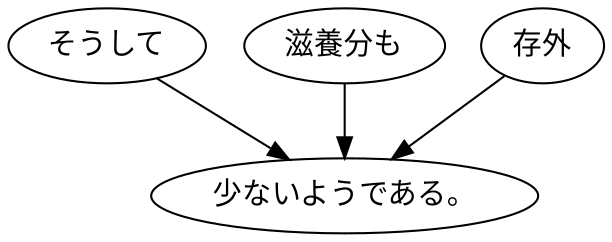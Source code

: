 digraph graph4008 {
	node0 [label="そうして"];
	node1 [label="滋養分も"];
	node2 [label="存外"];
	node3 [label="少ないようである。"];
	node0 -> node3;
	node1 -> node3;
	node2 -> node3;
}
